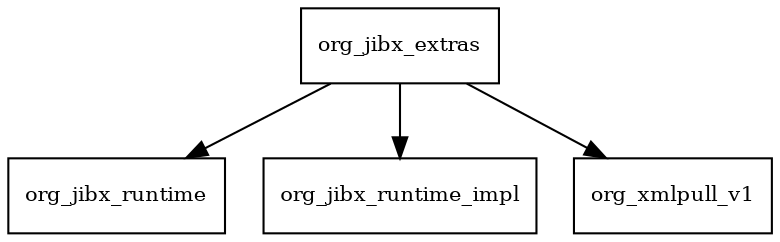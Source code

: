 digraph jibx_extras_1_2_6_package_dependencies {
  node [shape = box, fontsize=10.0];
  org_jibx_extras -> org_jibx_runtime;
  org_jibx_extras -> org_jibx_runtime_impl;
  org_jibx_extras -> org_xmlpull_v1;
}
